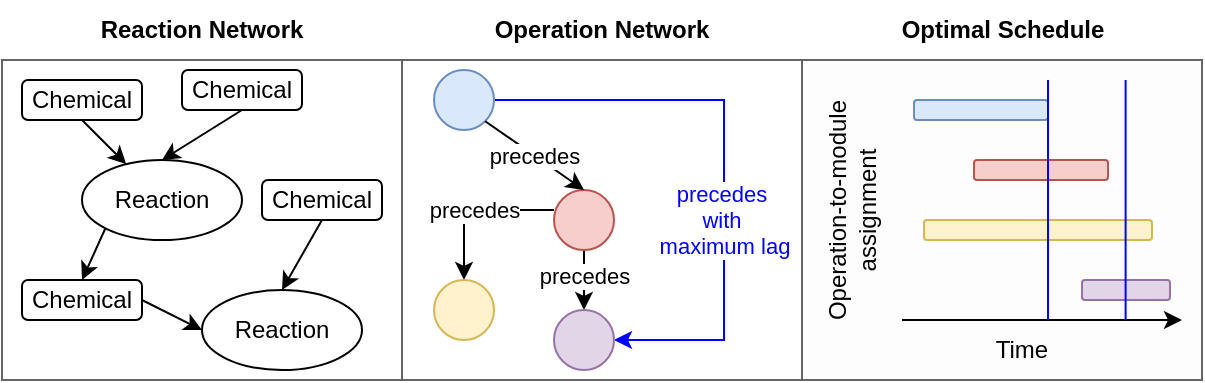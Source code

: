 <mxfile version="24.6.4" type="device">
  <diagram name="Page-1" id="MCgHLBGWYcQACLyCspIH">
    <mxGraphModel dx="863" dy="513" grid="1" gridSize="10" guides="1" tooltips="1" connect="1" arrows="1" fold="1" page="1" pageScale="1" pageWidth="850" pageHeight="1100" math="0" shadow="0">
      <root>
        <mxCell id="0" />
        <mxCell id="1" parent="0" />
        <mxCell id="a5V0x82BR82WZuIxq8tf-48" value="" style="rounded=1;whiteSpace=wrap;html=1;strokeColor=#666666;fillColor=none;fillOpacity=100;arcSize=0;fontColor=#333333;" vertex="1" parent="1">
          <mxGeometry y="160" width="200" height="160" as="geometry" />
        </mxCell>
        <mxCell id="a5V0x82BR82WZuIxq8tf-47" value="" style="rounded=1;whiteSpace=wrap;html=1;strokeColor=#666666;fillColor=none;fillOpacity=100;arcSize=0;fontColor=#333333;" vertex="1" parent="1">
          <mxGeometry x="200" y="160" width="200" height="160" as="geometry" />
        </mxCell>
        <mxCell id="a5V0x82BR82WZuIxq8tf-4" value="Reaction Network" style="text;html=1;align=center;verticalAlign=middle;whiteSpace=wrap;rounded=0;fontStyle=1" vertex="1" parent="1">
          <mxGeometry x="40" y="130" width="120" height="30" as="geometry" />
        </mxCell>
        <mxCell id="a5V0x82BR82WZuIxq8tf-7" value="Reaction" style="ellipse;whiteSpace=wrap;html=1;" vertex="1" parent="1">
          <mxGeometry x="40" y="210" width="80" height="40" as="geometry" />
        </mxCell>
        <mxCell id="a5V0x82BR82WZuIxq8tf-8" value="Chemical" style="rounded=1;whiteSpace=wrap;html=1;" vertex="1" parent="1">
          <mxGeometry x="10" y="170" width="60" height="20" as="geometry" />
        </mxCell>
        <mxCell id="a5V0x82BR82WZuIxq8tf-9" value="Chemical" style="rounded=1;whiteSpace=wrap;html=1;" vertex="1" parent="1">
          <mxGeometry x="90" y="165" width="60" height="20" as="geometry" />
        </mxCell>
        <mxCell id="a5V0x82BR82WZuIxq8tf-10" value="Chemical" style="rounded=1;whiteSpace=wrap;html=1;" vertex="1" parent="1">
          <mxGeometry x="10" y="270" width="60" height="20" as="geometry" />
        </mxCell>
        <mxCell id="a5V0x82BR82WZuIxq8tf-11" value="Reaction" style="ellipse;whiteSpace=wrap;html=1;" vertex="1" parent="1">
          <mxGeometry x="100" y="275" width="80" height="40" as="geometry" />
        </mxCell>
        <mxCell id="a5V0x82BR82WZuIxq8tf-12" value="Chemical" style="rounded=1;whiteSpace=wrap;html=1;" vertex="1" parent="1">
          <mxGeometry x="130" y="220" width="60" height="20" as="geometry" />
        </mxCell>
        <mxCell id="a5V0x82BR82WZuIxq8tf-18" value="" style="endArrow=classic;html=1;rounded=0;exitX=0.5;exitY=1;exitDx=0;exitDy=0;" edge="1" parent="1" source="a5V0x82BR82WZuIxq8tf-8" target="a5V0x82BR82WZuIxq8tf-7">
          <mxGeometry width="50" height="50" relative="1" as="geometry">
            <mxPoint x="400" y="310" as="sourcePoint" />
            <mxPoint x="450" y="260" as="targetPoint" />
          </mxGeometry>
        </mxCell>
        <mxCell id="a5V0x82BR82WZuIxq8tf-19" value="" style="endArrow=classic;html=1;rounded=0;exitX=0.5;exitY=1;exitDx=0;exitDy=0;entryX=0.5;entryY=0;entryDx=0;entryDy=0;" edge="1" parent="1" source="a5V0x82BR82WZuIxq8tf-9" target="a5V0x82BR82WZuIxq8tf-7">
          <mxGeometry width="50" height="50" relative="1" as="geometry">
            <mxPoint x="250" y="250" as="sourcePoint" />
            <mxPoint x="300" y="200" as="targetPoint" />
          </mxGeometry>
        </mxCell>
        <mxCell id="a5V0x82BR82WZuIxq8tf-21" value="" style="endArrow=classic;html=1;rounded=0;exitX=0;exitY=1;exitDx=0;exitDy=0;entryX=0.5;entryY=0;entryDx=0;entryDy=0;" edge="1" parent="1" source="a5V0x82BR82WZuIxq8tf-7" target="a5V0x82BR82WZuIxq8tf-10">
          <mxGeometry width="50" height="50" relative="1" as="geometry">
            <mxPoint x="250" y="250" as="sourcePoint" />
            <mxPoint x="300" y="200" as="targetPoint" />
          </mxGeometry>
        </mxCell>
        <mxCell id="a5V0x82BR82WZuIxq8tf-22" value="" style="endArrow=classic;html=1;rounded=0;exitX=0.5;exitY=1;exitDx=0;exitDy=0;entryX=0.5;entryY=0;entryDx=0;entryDy=0;" edge="1" parent="1" source="a5V0x82BR82WZuIxq8tf-12" target="a5V0x82BR82WZuIxq8tf-11">
          <mxGeometry width="50" height="50" relative="1" as="geometry">
            <mxPoint x="250" y="250" as="sourcePoint" />
            <mxPoint x="300" y="200" as="targetPoint" />
          </mxGeometry>
        </mxCell>
        <mxCell id="a5V0x82BR82WZuIxq8tf-24" value="" style="endArrow=classic;html=1;rounded=0;exitX=1;exitY=0.5;exitDx=0;exitDy=0;entryX=0;entryY=0.5;entryDx=0;entryDy=0;" edge="1" parent="1" source="a5V0x82BR82WZuIxq8tf-10" target="a5V0x82BR82WZuIxq8tf-11">
          <mxGeometry width="50" height="50" relative="1" as="geometry">
            <mxPoint x="260" y="240" as="sourcePoint" />
            <mxPoint x="310" y="190" as="targetPoint" />
          </mxGeometry>
        </mxCell>
        <mxCell id="a5V0x82BR82WZuIxq8tf-26" value="" style="rounded=1;whiteSpace=wrap;html=1;strokeColor=#666666;fillColor=#f5f5f5;fillOpacity=20;arcSize=0;fontColor=#333333;" vertex="1" parent="1">
          <mxGeometry x="400" y="160" width="200" height="160" as="geometry" />
        </mxCell>
        <mxCell id="a5V0x82BR82WZuIxq8tf-27" value="Operation Network" style="text;html=1;align=center;verticalAlign=middle;whiteSpace=wrap;rounded=0;fontStyle=1" vertex="1" parent="1">
          <mxGeometry x="235" y="130" width="130" height="30" as="geometry" />
        </mxCell>
        <mxCell id="a5V0x82BR82WZuIxq8tf-28" value="Optimal Schedule" style="text;html=1;align=center;verticalAlign=middle;whiteSpace=wrap;rounded=0;fontStyle=1" vertex="1" parent="1">
          <mxGeometry x="447.5" y="130" width="105" height="30" as="geometry" />
        </mxCell>
        <mxCell id="a5V0x82BR82WZuIxq8tf-39" value="precedes" style="edgeStyle=orthogonalEdgeStyle;rounded=0;orthogonalLoop=1;jettySize=auto;html=1;entryX=0.5;entryY=0;entryDx=0;entryDy=0;" edge="1" parent="1" target="a5V0x82BR82WZuIxq8tf-31">
          <mxGeometry relative="1" as="geometry">
            <mxPoint x="276.0" y="235.029" as="sourcePoint" />
            <Array as="points">
              <mxPoint x="231" y="235" />
            </Array>
          </mxGeometry>
        </mxCell>
        <mxCell id="a5V0x82BR82WZuIxq8tf-42" value="precedes" style="edgeStyle=orthogonalEdgeStyle;rounded=0;orthogonalLoop=1;jettySize=auto;html=1;entryX=0.5;entryY=0;entryDx=0;entryDy=0;" edge="1" parent="1" target="a5V0x82BR82WZuIxq8tf-34">
          <mxGeometry relative="1" as="geometry">
            <mxPoint x="291" y="250" as="sourcePoint" />
            <Array as="points">
              <mxPoint x="291" y="265" />
              <mxPoint x="291" y="265" />
            </Array>
            <mxPoint as="offset" />
          </mxGeometry>
        </mxCell>
        <mxCell id="a5V0x82BR82WZuIxq8tf-30" value="" style="ellipse;whiteSpace=wrap;html=1;aspect=fixed;fillColor=#f8cecc;strokeColor=#b85450;" vertex="1" parent="1">
          <mxGeometry x="276" y="225" width="30" height="30" as="geometry" />
        </mxCell>
        <mxCell id="a5V0x82BR82WZuIxq8tf-31" value="" style="ellipse;whiteSpace=wrap;html=1;aspect=fixed;fillColor=#fff2cc;strokeColor=#d6b656;" vertex="1" parent="1">
          <mxGeometry x="216" y="270" width="30" height="30" as="geometry" />
        </mxCell>
        <mxCell id="a5V0x82BR82WZuIxq8tf-43" value="&lt;font color=&quot;#0000ff&quot;&gt;precedes&amp;nbsp;&lt;/font&gt;&lt;div&gt;&lt;font color=&quot;#0000ff&quot;&gt;with&amp;nbsp;&lt;/font&gt;&lt;/div&gt;&lt;div&gt;&lt;font color=&quot;#0000ff&quot;&gt;maximum lag&lt;/font&gt;&lt;/div&gt;" style="edgeStyle=orthogonalEdgeStyle;rounded=0;orthogonalLoop=1;jettySize=auto;html=1;entryX=1;entryY=0.5;entryDx=0;entryDy=0;strokeColor=#0000FF;" edge="1" parent="1" source="a5V0x82BR82WZuIxq8tf-33" target="a5V0x82BR82WZuIxq8tf-34">
          <mxGeometry x="0.207" relative="1" as="geometry">
            <Array as="points">
              <mxPoint x="361" y="180" />
              <mxPoint x="361" y="300" />
            </Array>
            <mxPoint as="offset" />
          </mxGeometry>
        </mxCell>
        <mxCell id="a5V0x82BR82WZuIxq8tf-33" value="" style="ellipse;whiteSpace=wrap;html=1;aspect=fixed;fillColor=#dae8fc;strokeColor=#6c8ebf;" vertex="1" parent="1">
          <mxGeometry x="216" y="165" width="30" height="30" as="geometry" />
        </mxCell>
        <mxCell id="a5V0x82BR82WZuIxq8tf-34" value="" style="ellipse;whiteSpace=wrap;html=1;aspect=fixed;fillColor=#e1d5e7;strokeColor=#9673a6;" vertex="1" parent="1">
          <mxGeometry x="276" y="285" width="30" height="30" as="geometry" />
        </mxCell>
        <mxCell id="a5V0x82BR82WZuIxq8tf-46" value="precedes" style="endArrow=classic;html=1;rounded=0;exitX=1;exitY=1;exitDx=0;exitDy=0;entryX=0.5;entryY=0;entryDx=0;entryDy=0;" edge="1" parent="1" source="a5V0x82BR82WZuIxq8tf-33" target="a5V0x82BR82WZuIxq8tf-30">
          <mxGeometry width="50" height="50" relative="1" as="geometry">
            <mxPoint x="286" y="280" as="sourcePoint" />
            <mxPoint x="336" y="230" as="targetPoint" />
          </mxGeometry>
        </mxCell>
        <mxCell id="a5V0x82BR82WZuIxq8tf-59" value="" style="group" vertex="1" connectable="0" parent="1">
          <mxGeometry x="410" y="170" width="180" height="150" as="geometry" />
        </mxCell>
        <mxCell id="a5V0x82BR82WZuIxq8tf-52" value="" style="rounded=1;whiteSpace=wrap;html=1;fillColor=#e1d5e7;strokeColor=#9673a6;" vertex="1" parent="a5V0x82BR82WZuIxq8tf-59">
          <mxGeometry x="130" y="100" width="44" height="10" as="geometry" />
        </mxCell>
        <mxCell id="a5V0x82BR82WZuIxq8tf-53" value="" style="endArrow=classic;html=1;rounded=0;" edge="1" parent="a5V0x82BR82WZuIxq8tf-59">
          <mxGeometry width="50" height="50" relative="1" as="geometry">
            <mxPoint x="40" y="120" as="sourcePoint" />
            <mxPoint x="180" y="120" as="targetPoint" />
          </mxGeometry>
        </mxCell>
        <mxCell id="a5V0x82BR82WZuIxq8tf-54" value="Time" style="text;html=1;align=center;verticalAlign=middle;whiteSpace=wrap;rounded=0;" vertex="1" parent="a5V0x82BR82WZuIxq8tf-59">
          <mxGeometry x="70" y="120" width="60" height="30" as="geometry" />
        </mxCell>
        <mxCell id="a5V0x82BR82WZuIxq8tf-55" value="Operation-to-module&lt;div&gt;assignment&lt;/div&gt;" style="text;html=1;align=center;verticalAlign=middle;whiteSpace=wrap;rounded=0;rotation=-90;" vertex="1" parent="a5V0x82BR82WZuIxq8tf-59">
          <mxGeometry x="-50" y="50" width="130" height="30" as="geometry" />
        </mxCell>
        <mxCell id="a5V0x82BR82WZuIxq8tf-56" value="" style="rounded=1;whiteSpace=wrap;html=1;fillColor=#fff2cc;strokeColor=#d6b656;" vertex="1" parent="a5V0x82BR82WZuIxq8tf-59">
          <mxGeometry x="51" y="70" width="114" height="10" as="geometry" />
        </mxCell>
        <mxCell id="a5V0x82BR82WZuIxq8tf-57" value="" style="rounded=1;whiteSpace=wrap;html=1;fillColor=#dae8fc;strokeColor=#6c8ebf;" vertex="1" parent="a5V0x82BR82WZuIxq8tf-59">
          <mxGeometry x="46" y="10" width="67" height="10" as="geometry" />
        </mxCell>
        <mxCell id="a5V0x82BR82WZuIxq8tf-58" value="" style="rounded=1;whiteSpace=wrap;html=1;fillColor=#f8cecc;strokeColor=#b85450;" vertex="1" parent="a5V0x82BR82WZuIxq8tf-59">
          <mxGeometry x="76" y="40" width="67" height="10" as="geometry" />
        </mxCell>
        <mxCell id="a5V0x82BR82WZuIxq8tf-61" value="" style="endArrow=none;html=1;rounded=0;strokeColor=#0000FF;" edge="1" parent="a5V0x82BR82WZuIxq8tf-59">
          <mxGeometry width="50" height="50" relative="1" as="geometry">
            <mxPoint x="113" y="120" as="sourcePoint" />
            <mxPoint x="113" as="targetPoint" />
          </mxGeometry>
        </mxCell>
        <mxCell id="a5V0x82BR82WZuIxq8tf-62" value="" style="endArrow=none;html=1;rounded=0;strokeColor=#0000FF;" edge="1" parent="a5V0x82BR82WZuIxq8tf-59">
          <mxGeometry width="50" height="50" relative="1" as="geometry">
            <mxPoint x="151.8" y="120" as="sourcePoint" />
            <mxPoint x="151.8" as="targetPoint" />
          </mxGeometry>
        </mxCell>
      </root>
    </mxGraphModel>
  </diagram>
</mxfile>
